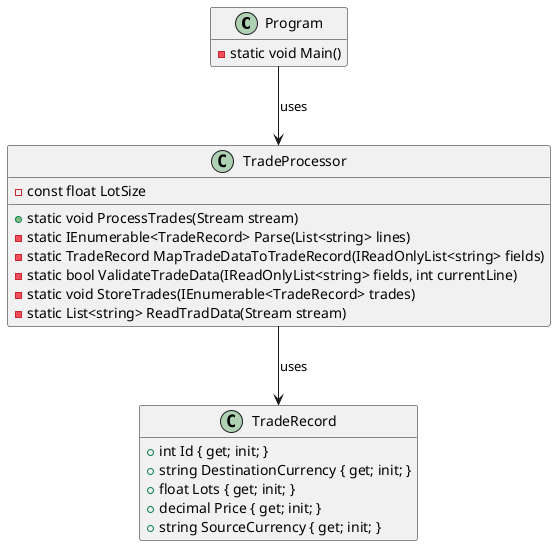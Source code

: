 ﻿@startuml
hide empty members

class Program {
    - static void Main()
}

class TradeRecord {
    + int Id { get; init; }
    + string DestinationCurrency { get; init; }
    + float Lots { get; init; }
    + decimal Price { get; init; }
    + string SourceCurrency { get; init; }
}

class TradeProcessor {
    - const float LotSize
    + static void ProcessTrades(Stream stream)
    - static IEnumerable<TradeRecord> Parse(List<string> lines)
    - static TradeRecord MapTradeDataToTradeRecord(IReadOnlyList<string> fields)
    - static bool ValidateTradeData(IReadOnlyList<string> fields, int currentLine)
    - static void StoreTrades(IEnumerable<TradeRecord> trades)
    - static List<string> ReadTradData(Stream stream)
}

Program --> TradeProcessor : uses
TradeProcessor --> TradeRecord : uses

@enduml
